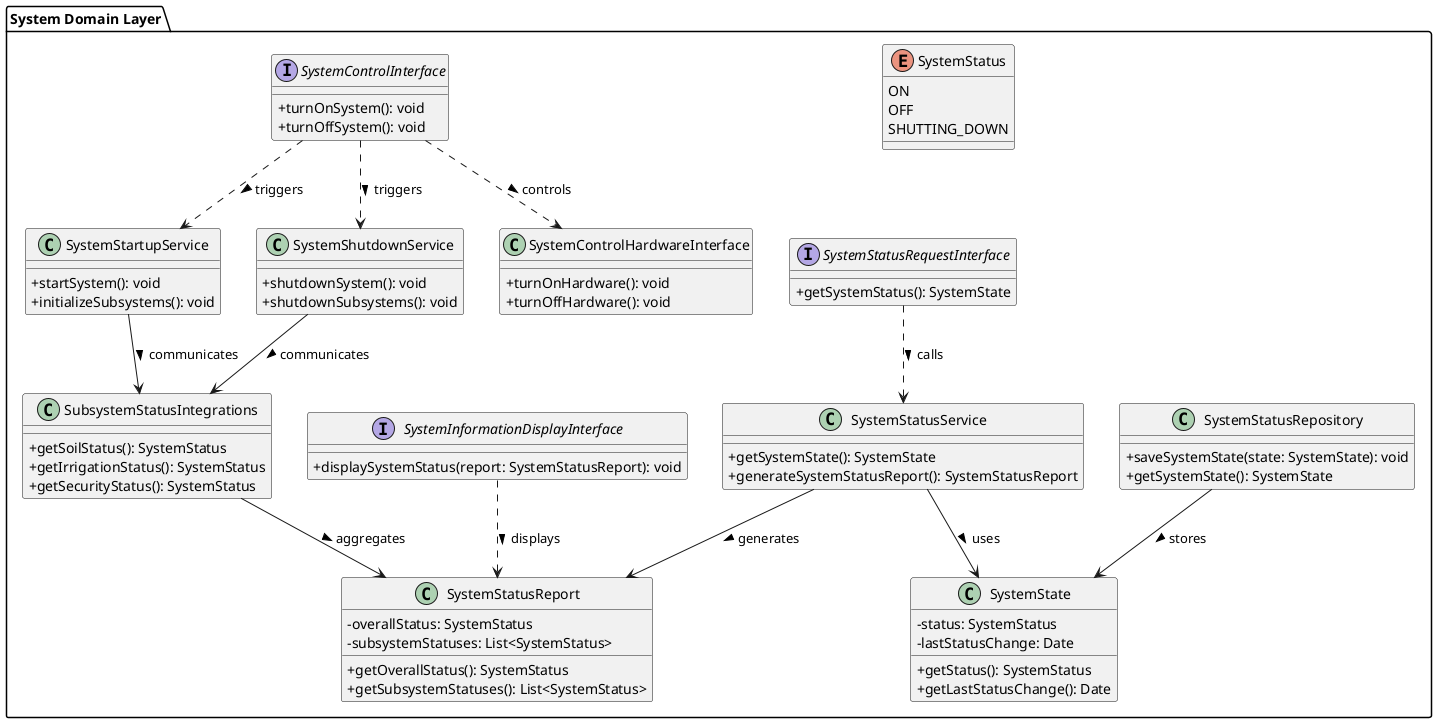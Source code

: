 @startuml
skinparam classAttributeIconSize 0

package "System Domain Layer" {

    enum SystemStatus {
        ON
        OFF
        SHUTTING_DOWN
    }

    class SystemState {
        -status: SystemStatus
        -lastStatusChange: Date
        +getStatus(): SystemStatus
        +getLastStatusChange(): Date
    }

    class SystemStatusReport {
        -overallStatus: SystemStatus
        -subsystemStatuses: List<SystemStatus>
        +getOverallStatus(): SystemStatus
        +getSubsystemStatuses(): List<SystemStatus>
    }

    class SystemStatusService {
        +getSystemState(): SystemState
        +generateSystemStatusReport(): SystemStatusReport
    }

    class SystemStartupService {
        +startSystem(): void
        +initializeSubsystems(): void
    }

    class SystemShutdownService {
        +shutdownSystem(): void
        +shutdownSubsystems(): void
    }

    class SystemStatusRepository {
        +saveSystemState(state: SystemState): void
        +getSystemState(): SystemState
    }

    class SystemControlHardwareInterface {
        +turnOnHardware(): void
        +turnOffHardware(): void
    }

    class SubsystemStatusIntegrations {
        +getSoilStatus(): SystemStatus
        +getIrrigationStatus(): SystemStatus
        +getSecurityStatus(): SystemStatus
    }

    interface SystemStatusRequestInterface {
        +getSystemStatus(): SystemState
    }

    interface SystemInformationDisplayInterface {
        +displaySystemStatus(report: SystemStatusReport): void
    }

    interface SystemControlInterface {
        +turnOnSystem(): void
        +turnOffSystem(): void
    }

    SystemStatusService --> SystemState : uses >
    SystemStatusService --> SystemStatusReport : generates >
    SystemStatusRequestInterface ..> SystemStatusService : calls >
    SystemInformationDisplayInterface ..> SystemStatusReport : displays >
    SystemControlInterface ..> SystemControlHardwareInterface : controls >
    SystemControlInterface ..> SystemStartupService : triggers >
    SystemControlInterface ..> SystemShutdownService : triggers >
    SystemStatusRepository --> SystemState : stores >
    SystemStartupService --> SubsystemStatusIntegrations : communicates >
    SystemShutdownService --> SubsystemStatusIntegrations : communicates >
    SubsystemStatusIntegrations --> SystemStatusReport : aggregates >
}

@enduml
